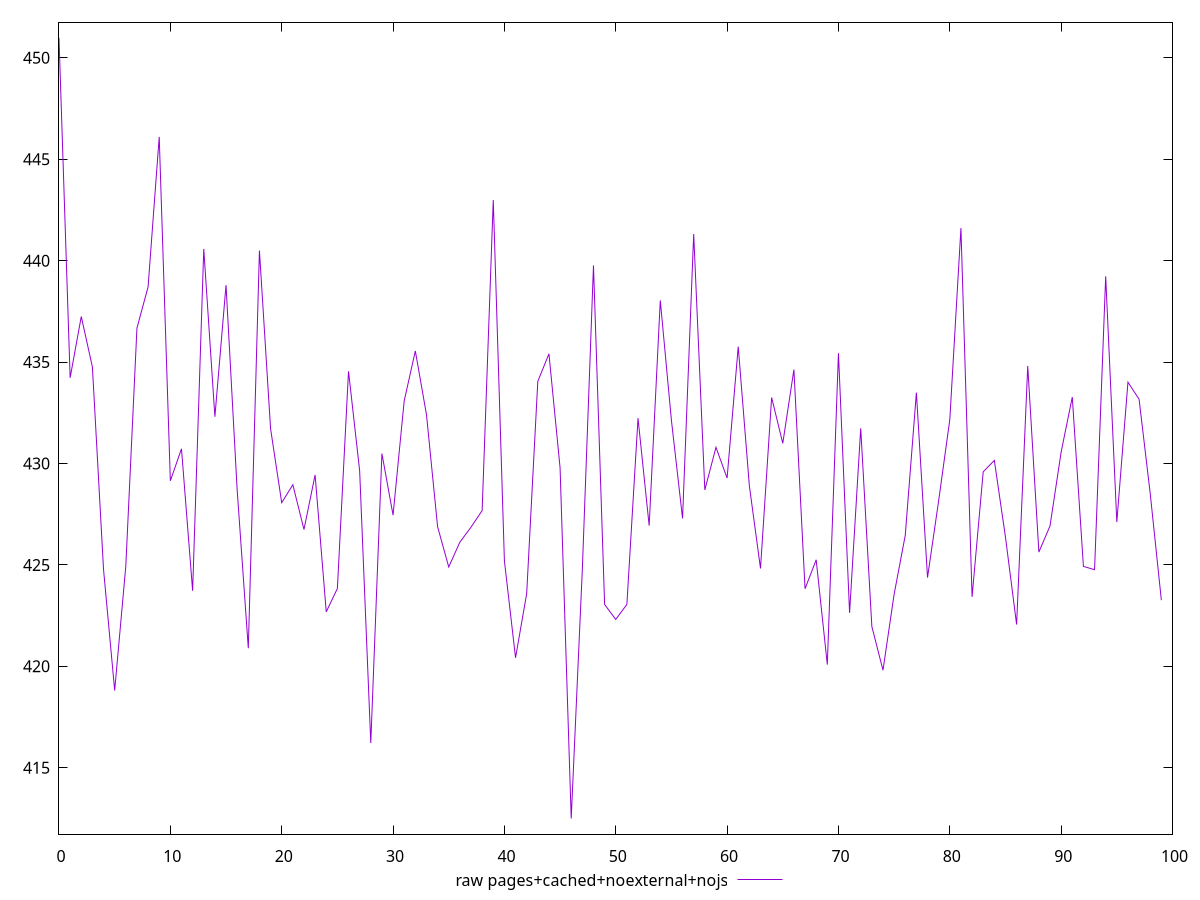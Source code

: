 $_rawPagesCachedNoexternalNojs <<EOF
450.98
434.224
437.2439999999998
434.75199999999984
424.7719999999997
418.80799999999994
424.94399999999996
436.67600000000004
438.70400000000006
446.0999999999999
429.14399999999995
430.7239999999998
423.72399999999993
440.57599999999996
432.30399999999986
438.79200000000003
428.69599999999986
420.8920000000001
440.4960000000001
431.7160000000002
428.068
428.95199999999994
426.74399999999997
429.436
422.684
423.836
434.54399999999987
429.644
416.2159999999999
430.48799999999983
427.452
433.0799999999997
435.5479999999998
432.4159999999998
426.8839999999999
424.896
426.1200000000001
426.8599999999997
427.67599999999993
442.98800000000006
425.20399999999995
420.41999999999996
423.57999999999987
434.0480000000002
435.40400000000005
429.78399999999993
412.49599999999987
424.79199999999986
439.76400000000007
423.04799999999994
422.31200000000007
423.0519999999998
432.2320000000001
426.9360000000001
438.03600000000006
432.124
427.2920000000001
441.3119999999999
428.6959999999999
430.7960000000001
429.2800000000001
435.7599999999999
428.896
424.8240000000002
433.25199999999995
430.992
434.6279999999997
423.82399999999996
425.2519999999999
420.0839999999999
435.4360000000001
422.63599999999985
431.732
421.9599999999999
419.80799999999994
423.55199999999996
426.456
433.492
424.37599999999975
428.1680000000001
432.15999999999997
441.6039999999999
423.41999999999996
429.58799999999997
430.15199999999993
426.36799999999994
422.0600000000001
434.80799999999977
425.63199999999983
426.91999999999973
430.5639999999999
433.2720000000001
424.924
424.7639999999998
439.2279999999999
427.1120000000001
434.0079999999999
433.1639999999999
428.51200000000006
423.2599999999998
EOF
set key outside below
set terminal pngcairo
set output "report_00006_2020-11-02T20-21-41.718Z/mainthread-work-breakdown/pages+cached+noexternal+nojs//raw.png"
set yrange [411.7263199999999:451.74968]
plot $_rawPagesCachedNoexternalNojs title "raw pages+cached+noexternal+nojs" with line ,